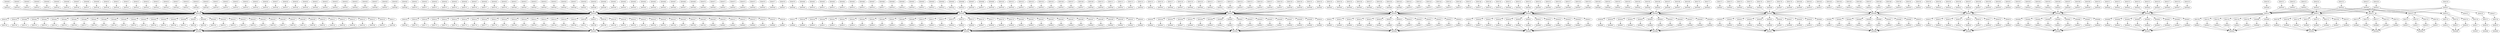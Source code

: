 digraph {
	ID00000 -> ID00229 ;
	ID00001 -> ID00230 ;
	ID00002 -> ID00231 ;
	ID00003 -> ID00232 ;
	ID00004 -> ID00233 ;
	ID00005 -> ID00234 ;
	ID00006 -> ID00235 ;
	ID00007 -> ID00236 ;
	ID00008 -> ID00237 ;
	ID00009 -> ID00238 ;
	ID00010 -> ID00239 ;
	ID00011 -> ID00240 ;
	ID00012 -> ID00241 ;
	ID00013 -> ID00242 ;
	ID00014 -> ID00243 ;
	ID00015 -> ID00244 ;
	ID00016 -> ID00245 ;
	ID00017 -> ID00246 ;
	ID00018 -> ID00247 ;
	ID00019 -> ID00248 ;
	ID00020 -> ID00249 ;
	ID00021 -> ID00250 ;
	ID00022 -> ID00251 ;
	ID00023 -> ID00252 ;
	ID00024 -> ID00253 ;
	ID00025 -> ID00254 ;
	ID00026 -> ID00255 ;
	ID00027 -> ID00256 ;
	ID00028 -> ID00257 ;
	ID00029 -> ID00258 ;
	ID00030 -> ID00259 ;
	ID00031 -> ID00260 ;
	ID00032 -> ID00261 ;
	ID00033 -> ID00262 ;
	ID00034 -> ID00263 ;
	ID00035 -> ID00264 ;
	ID00036 -> ID00265 ;
	ID00037 -> ID00266 ;
	ID00038 -> ID00267 ;
	ID00039 -> ID00268 ;
	ID00040 -> ID00269 ;
	ID00041 -> ID00270 ;
	ID00042 -> ID00271 ;
	ID00043 -> ID00272 ;
	ID00044 -> ID00273 ;
	ID00045 -> ID00274 ;
	ID00046 -> ID00275 ;
	ID00047 -> ID00276 ;
	ID00048 -> ID00277 ;
	ID00049 -> ID00278 ;
	ID00050 -> ID00279 ;
	ID00051 -> ID00280 ;
	ID00052 -> ID00281 ;
	ID00053 -> ID00282 ;
	ID00054 -> ID00283 ;
	ID00055 -> ID00284 ;
	ID00056 -> ID00285 ;
	ID00057 -> ID00286 ;
	ID00058 -> ID00287 ;
	ID00059 -> ID00288 ;
	ID00060 -> ID00289 ;
	ID00061 -> ID00290 ;
	ID00062 -> ID00291 ;
	ID00063 -> ID00292 ;
	ID00064 -> ID00293 ;
	ID00065 -> ID00294 ;
	ID00066 -> ID00295 ;
	ID00067 -> ID00296 ;
	ID00068 -> ID00297 ;
	ID00069 -> ID00298 ;
	ID00070 -> ID00299 ;
	ID00071 -> ID00300 ;
	ID00072 -> ID00301 ;
	ID00073 -> ID00302 ;
	ID00074 -> ID00303 ;
	ID00075 -> ID00304 ;
	ID00076 -> ID00305 ;
	ID00077 -> ID00306 ;
	ID00078 -> ID00307 ;
	ID00079 -> ID00308 ;
	ID00080 -> ID00309 ;
	ID00081 -> ID00310 ;
	ID00082 -> ID00311 ;
	ID00083 -> ID00312 ;
	ID00084 -> ID00313 ;
	ID00085 -> ID00314 ;
	ID00086 -> ID00315 ;
	ID00087 -> ID00316 ;
	ID00088 -> ID00317 ;
	ID00089 -> ID00318 ;
	ID00090 -> ID00319 ;
	ID00091 -> ID00320 ;
	ID00092 -> ID00321 ;
	ID00093 -> ID00322 ;
	ID00094 -> ID00323 ;
	ID00095 -> ID00324 ;
	ID00096 -> ID00325 ;
	ID00097 -> ID00326 ;
	ID00098 -> ID00327 ;
	ID00099 -> ID00328 ;
	ID00100 -> ID00329 ;
	ID00101 -> ID00330 ;
	ID00102 -> ID00331 ;
	ID00103 -> ID00332 ;
	ID00104 -> ID00333 ;
	ID00105 -> ID00334 ;
	ID00106 -> ID00335 ;
	ID00107 -> ID00336 ;
	ID00108 -> ID00337 ;
	ID00109 -> ID00338 ;
	ID00110 -> ID00339 ;
	ID00111 -> ID00340 ;
	ID00112 -> ID00341 ;
	ID00113 -> ID00342 ;
	ID00114 -> ID00343 ;
	ID00115 -> ID00344 ;
	ID00116 -> ID00345 ;
	ID00117 -> ID00346 ;
	ID00118 -> ID00347 ;
	ID00119 -> ID00348 ;
	ID00120 -> ID00349 ;
	ID00121 -> ID00350 ;
	ID00122 -> ID00351 ;
	ID00123 -> ID00352 ;
	ID00124 -> ID00353 ;
	ID00125 -> ID00354 ;
	ID00126 -> ID00355 ;
	ID00127 -> ID00356 ;
	ID00128 -> ID00357 ;
	ID00129 -> ID00358 ;
	ID00130 -> ID00359 ;
	ID00131 -> ID00360 ;
	ID00132 -> ID00361 ;
	ID00133 -> ID00362 ;
	ID00134 -> ID00363 ;
	ID00135 -> ID00364 ;
	ID00136 -> ID00365 ;
	ID00137 -> ID00366 ;
	ID00138 -> ID00367 ;
	ID00139 -> ID00368 ;
	ID00140 -> ID00369 ;
	ID00141 -> ID00370 ;
	ID00142 -> ID00371 ;
	ID00143 -> ID00372 ;
	ID00144 -> ID00373 ;
	ID00145 -> ID00374 ;
	ID00146 -> ID00375 ;
	ID00147 -> ID00376 ;
	ID00148 -> ID00377 ;
	ID00149 -> ID00378 ;
	ID00150 -> ID00379 ;
	ID00151 -> ID00380 ;
	ID00152 -> ID00381 ;
	ID00153 -> ID00382 ;
	ID00154 -> ID00383 ;
	ID00155 -> ID00384 ;
	ID00156 -> ID00385 ;
	ID00157 -> ID00386 ;
	ID00158 -> ID00387 ;
	ID00159 -> ID00388 ;
	ID00160 -> ID00389 ;
	ID00161 -> ID00390 ;
	ID00162 -> ID00391 ;
	ID00163 -> ID00392 ;
	ID00164 -> ID00393 ;
	ID00165 -> ID00394 ;
	ID00166 -> ID00395 ;
	ID00167 -> ID00396 ;
	ID00168 -> ID00397 ;
	ID00169 -> ID00398 ;
	ID00170 -> ID00399 ;
	ID00171 -> ID00400 ;
	ID00172 -> ID00401 ;
	ID00173 -> ID00402 ;
	ID00174 -> ID00403 ;
	ID00175 -> ID00404 ;
	ID00176 -> ID00405 ;
	ID00177 -> ID00406 ;
	ID00178 -> ID00407 ;
	ID00179 -> ID00408 ;
	ID00180 -> ID00409 ;
	ID00181 -> ID00410 ;
	ID00182 -> ID00411 ;
	ID00183 -> ID00412 ;
	ID00184 -> ID00413 ;
	ID00185 -> ID00414 ;
	ID00186 -> ID00415 ;
	ID00187 -> ID00416 ;
	ID00188 -> ID00417 ;
	ID00189 -> ID00418 ;
	ID00190 -> ID00419 ;
	ID00191 -> ID00420 ;
	ID00192 -> ID00421 ;
	ID00193 -> ID00422 ;
	ID00194 -> ID00423 ;
	ID00195 -> ID00424 ;
	ID00196 -> ID00425 ;
	ID00197 -> ID00426 ;
	ID00198 -> ID00427 ;
	ID00199 -> ID00428 ;
	ID00200 -> ID00429 ;
	ID00201 -> ID00430 ;
	ID00202 -> ID00431 ;
	ID00203 -> ID00432 ;
	ID00204 -> ID00433 ;
	ID00205 -> ID00434 ;
	ID00206 -> ID00435 ;
	ID00207 -> ID00436 ;
	ID00208 -> ID00437 ;
	ID00209 -> ID00438 ;
	ID00210 -> ID00439 ;
	ID00211 -> ID00440 ;
	ID00212 -> ID00441 ;
	ID00213 -> ID00442 ;
	ID00214 -> ID00443 ;
	ID00215 -> ID00444 ;
	ID00216 -> ID00445 ;
	ID00217 -> ID00446 ;
	ID00218 -> ID00447 ;
	ID00219 -> ID00448 ;
	ID00220 -> ID00449 ;
	ID00221 -> ID00450 ;
	ID00222 -> ID00451 ;
	ID00223 -> ID00452 ;
	ID00224 -> ID00453 ;
	ID00225 -> ID00454 ;
	ID00226 -> ID00455 ;
	ID00227 -> ID00456 ;
	ID00228 -> ID00457 ;
	ID00250 -> ID00458 ;
	ID00251 -> ID00458 ;
	ID00254 -> ID00458 ;
	ID00255 -> ID00458 ;
	ID00252 -> ID00458 ;
	ID00253 -> ID00458 ;
	ID00258 -> ID00458 ;
	ID00259 -> ID00458 ;
	ID00256 -> ID00458 ;
	ID00257 -> ID00458 ;
	ID00240 -> ID00458 ;
	ID00244 -> ID00458 ;
	ID00243 -> ID00458 ;
	ID00242 -> ID00458 ;
	ID00241 -> ID00458 ;
	ID00248 -> ID00458 ;
	ID00229 -> ID00458 ;
	ID00247 -> ID00458 ;
	ID00246 -> ID00458 ;
	ID00245 -> ID00458 ;
	ID00249 -> ID00458 ;
	ID00260 -> ID00458 ;
	ID00261 -> ID00458 ;
	ID00262 -> ID00458 ;
	ID00263 -> ID00458 ;
	ID00264 -> ID00458 ;
	ID00265 -> ID00458 ;
	ID00266 -> ID00458 ;
	ID00267 -> ID00458 ;
	ID00268 -> ID00458 ;
	ID00231 -> ID00458 ;
	ID00230 -> ID00458 ;
	ID00233 -> ID00458 ;
	ID00232 -> ID00458 ;
	ID00235 -> ID00458 ;
	ID00234 -> ID00458 ;
	ID00237 -> ID00458 ;
	ID00236 -> ID00458 ;
	ID00239 -> ID00458 ;
	ID00238 -> ID00458 ;
	ID00276 -> ID00459 ;
	ID00277 -> ID00459 ;
	ID00274 -> ID00459 ;
	ID00275 -> ID00459 ;
	ID00272 -> ID00459 ;
	ID00273 -> ID00459 ;
	ID00270 -> ID00459 ;
	ID00271 -> ID00459 ;
	ID00295 -> ID00459 ;
	ID00294 -> ID00459 ;
	ID00293 -> ID00459 ;
	ID00292 -> ID00459 ;
	ID00299 -> ID00459 ;
	ID00298 -> ID00459 ;
	ID00297 -> ID00459 ;
	ID00278 -> ID00459 ;
	ID00296 -> ID00459 ;
	ID00279 -> ID00459 ;
	ID00290 -> ID00459 ;
	ID00291 -> ID00459 ;
	ID00306 -> ID00459 ;
	ID00307 -> ID00459 ;
	ID00304 -> ID00459 ;
	ID00305 -> ID00459 ;
	ID00302 -> ID00459 ;
	ID00303 -> ID00459 ;
	ID00300 -> ID00459 ;
	ID00301 -> ID00459 ;
	ID00285 -> ID00459 ;
	ID00286 -> ID00459 ;
	ID00287 -> ID00459 ;
	ID00288 -> ID00459 ;
	ID00281 -> ID00459 ;
	ID00282 -> ID00459 ;
	ID00283 -> ID00459 ;
	ID00284 -> ID00459 ;
	ID00269 -> ID00459 ;
	ID00289 -> ID00459 ;
	ID00280 -> ID00459 ;
	ID00319 -> ID00460 ;
	ID00320 -> ID00460 ;
	ID00321 -> ID00460 ;
	ID00343 -> ID00460 ;
	ID00324 -> ID00460 ;
	ID00342 -> ID00460 ;
	ID00325 -> ID00460 ;
	ID00341 -> ID00460 ;
	ID00322 -> ID00460 ;
	ID00340 -> ID00460 ;
	ID00323 -> ID00460 ;
	ID00328 -> ID00460 ;
	ID00329 -> ID00460 ;
	ID00326 -> ID00460 ;
	ID00327 -> ID00460 ;
	ID00309 -> ID00460 ;
	ID00308 -> ID00460 ;
	ID00338 -> ID00460 ;
	ID00337 -> ID00460 ;
	ID00339 -> ID00460 ;
	ID00334 -> ID00460 ;
	ID00333 -> ID00460 ;
	ID00336 -> ID00460 ;
	ID00335 -> ID00460 ;
	ID00310 -> ID00460 ;
	ID00311 -> ID00460 ;
	ID00330 -> ID00460 ;
	ID00312 -> ID00460 ;
	ID00313 -> ID00460 ;
	ID00332 -> ID00460 ;
	ID00314 -> ID00460 ;
	ID00331 -> ID00460 ;
	ID00315 -> ID00460 ;
	ID00316 -> ID00460 ;
	ID00317 -> ID00460 ;
	ID00318 -> ID00460 ;
	ID00356 -> ID00461 ;
	ID00355 -> ID00461 ;
	ID00358 -> ID00461 ;
	ID00349 -> ID00461 ;
	ID00357 -> ID00461 ;
	ID00348 -> ID00461 ;
	ID00347 -> ID00461 ;
	ID00359 -> ID00461 ;
	ID00346 -> ID00461 ;
	ID00345 -> ID00461 ;
	ID00344 -> ID00461 ;
	ID00361 -> ID00461 ;
	ID00360 -> ID00461 ;
	ID00350 -> ID00461 ;
	ID00352 -> ID00461 ;
	ID00351 -> ID00461 ;
	ID00354 -> ID00461 ;
	ID00353 -> ID00461 ;
	ID00369 -> ID00462 ;
	ID00368 -> ID00462 ;
	ID00367 -> ID00462 ;
	ID00366 -> ID00462 ;
	ID00372 -> ID00462 ;
	ID00371 -> ID00462 ;
	ID00370 -> ID00462 ;
	ID00365 -> ID00462 ;
	ID00375 -> ID00462 ;
	ID00364 -> ID00462 ;
	ID00363 -> ID00462 ;
	ID00374 -> ID00462 ;
	ID00362 -> ID00462 ;
	ID00373 -> ID00462 ;
	ID00379 -> ID00463 ;
	ID00388 -> ID00463 ;
	ID00378 -> ID00463 ;
	ID00377 -> ID00463 ;
	ID00381 -> ID00463 ;
	ID00380 -> ID00463 ;
	ID00383 -> ID00463 ;
	ID00382 -> ID00463 ;
	ID00376 -> ID00463 ;
	ID00385 -> ID00463 ;
	ID00384 -> ID00463 ;
	ID00387 -> ID00463 ;
	ID00386 -> ID00463 ;
	ID00389 -> ID00464 ;
	ID00390 -> ID00464 ;
	ID00399 -> ID00464 ;
	ID00398 -> ID00464 ;
	ID00400 -> ID00464 ;
	ID00397 -> ID00464 ;
	ID00396 -> ID00464 ;
	ID00395 -> ID00464 ;
	ID00394 -> ID00464 ;
	ID00393 -> ID00464 ;
	ID00392 -> ID00464 ;
	ID00391 -> ID00464 ;
	ID00411 -> ID00465 ;
	ID00410 -> ID00465 ;
	ID00401 -> ID00465 ;
	ID00402 -> ID00465 ;
	ID00407 -> ID00465 ;
	ID00403 -> ID00465 ;
	ID00408 -> ID00465 ;
	ID00404 -> ID00465 ;
	ID00409 -> ID00465 ;
	ID00405 -> ID00465 ;
	ID00406 -> ID00465 ;
	ID00415 -> ID00466 ;
	ID00414 -> ID00466 ;
	ID00417 -> ID00466 ;
	ID00416 -> ID00466 ;
	ID00413 -> ID00466 ;
	ID00421 -> ID00466 ;
	ID00412 -> ID00466 ;
	ID00420 -> ID00466 ;
	ID00418 -> ID00466 ;
	ID00419 -> ID00466 ;
	ID00428 -> ID00467 ;
	ID00427 -> ID00467 ;
	ID00426 -> ID00467 ;
	ID00425 -> ID00467 ;
	ID00424 -> ID00467 ;
	ID00423 -> ID00467 ;
	ID00422 -> ID00467 ;
	ID00429 -> ID00467 ;
	ID00430 -> ID00467 ;
	ID00433 -> ID00468 ;
	ID00432 -> ID00468 ;
	ID00435 -> ID00468 ;
	ID00434 -> ID00468 ;
	ID00437 -> ID00468 ;
	ID00436 -> ID00468 ;
	ID00439 -> ID00468 ;
	ID00438 -> ID00468 ;
	ID00431 -> ID00468 ;
	ID00446 -> ID00469 ;
	ID00445 -> ID00469 ;
	ID00444 -> ID00469 ;
	ID00443 -> ID00469 ;
	ID00448 -> ID00469 ;
	ID00447 -> ID00469 ;
	ID00442 -> ID00469 ;
	ID00441 -> ID00469 ;
	ID00440 -> ID00469 ;
	ID00450 -> ID00470 ;
	ID00451 -> ID00470 ;
	ID00452 -> ID00470 ;
	ID00453 -> ID00470 ;
	ID00449 -> ID00470 ;
	ID00454 -> ID00470 ;
	ID00455 -> ID00470 ;
	ID00456 -> ID00470 ;
	ID00450 -> ID00471 ;
	ID00451 -> ID00471 ;
	ID00452 -> ID00471 ;
	ID00453 -> ID00471 ;
	ID00454 -> ID00471 ;
	ID00455 -> ID00471 ;
	ID00456 -> ID00471 ;
	ID00457 -> ID00471 ;
	ID00453 -> ID00472 ;
	ID00454 -> ID00472 ;
	ID00455 -> ID00472 ;
	ID00456 -> ID00472 ;
	ID00457 -> ID00472 ;
	ID00454 -> ID00473 ;
	ID00455 -> ID00473 ;
	ID00456 -> ID00473 ;
	ID00457 -> ID00473 ;
	ID00455 -> ID00474 ;
	ID00456 -> ID00474 ;
	ID00457 -> ID00474 ;
	ID00457 -> ID00475 ;
	ID00457 -> ID00476 ;
	ID00457 -> ID00477 ;
	ID00458 -> ID00478 ;
	ID00458 -> ID00479 ;
	ID00458 -> ID00480 ;
	ID00458 -> ID00481 ;
	ID00458 -> ID00482 ;
	ID00458 -> ID00483 ;
	ID00458 -> ID00484 ;
	ID00458 -> ID00485 ;
	ID00458 -> ID00486 ;
	ID00458 -> ID00487 ;
	ID00458 -> ID00488 ;
	ID00458 -> ID00489 ;
	ID00458 -> ID00490 ;
	ID00458 -> ID00491 ;
	ID00458 -> ID00492 ;
	ID00458 -> ID00493 ;
	ID00458 -> ID00494 ;
	ID00458 -> ID00495 ;
	ID00458 -> ID00496 ;
	ID00458 -> ID00497 ;
	ID00458 -> ID00498 ;
	ID00458 -> ID00499 ;
	ID00458 -> ID00500 ;
	ID00458 -> ID00501 ;
	ID00458 -> ID00502 ;
	ID00458 -> ID00503 ;
	ID00458 -> ID00504 ;
	ID00458 -> ID00505 ;
	ID00458 -> ID00506 ;
	ID00458 -> ID00507 ;
	ID00458 -> ID00508 ;
	ID00458 -> ID00509 ;
	ID00458 -> ID00510 ;
	ID00458 -> ID00511 ;
	ID00458 -> ID00512 ;
	ID00458 -> ID00513 ;
	ID00458 -> ID00514 ;
	ID00458 -> ID00515 ;
	ID00458 -> ID00516 ;
	ID00458 -> ID00517 ;
	ID00459 -> ID00518 ;
	ID00459 -> ID00519 ;
	ID00459 -> ID00520 ;
	ID00459 -> ID00521 ;
	ID00459 -> ID00522 ;
	ID00459 -> ID00523 ;
	ID00459 -> ID00524 ;
	ID00459 -> ID00525 ;
	ID00459 -> ID00526 ;
	ID00459 -> ID00527 ;
	ID00459 -> ID00528 ;
	ID00459 -> ID00529 ;
	ID00459 -> ID00530 ;
	ID00459 -> ID00531 ;
	ID00459 -> ID00532 ;
	ID00459 -> ID00533 ;
	ID00459 -> ID00534 ;
	ID00459 -> ID00535 ;
	ID00459 -> ID00536 ;
	ID00459 -> ID00537 ;
	ID00459 -> ID00538 ;
	ID00459 -> ID00539 ;
	ID00459 -> ID00540 ;
	ID00459 -> ID00541 ;
	ID00459 -> ID00542 ;
	ID00459 -> ID00543 ;
	ID00459 -> ID00544 ;
	ID00459 -> ID00545 ;
	ID00459 -> ID00546 ;
	ID00459 -> ID00547 ;
	ID00459 -> ID00548 ;
	ID00459 -> ID00549 ;
	ID00459 -> ID00550 ;
	ID00459 -> ID00551 ;
	ID00459 -> ID00552 ;
	ID00459 -> ID00553 ;
	ID00459 -> ID00554 ;
	ID00459 -> ID00555 ;
	ID00459 -> ID00556 ;
	ID00460 -> ID00557 ;
	ID00460 -> ID00558 ;
	ID00460 -> ID00559 ;
	ID00460 -> ID00560 ;
	ID00460 -> ID00561 ;
	ID00460 -> ID00562 ;
	ID00460 -> ID00563 ;
	ID00460 -> ID00564 ;
	ID00460 -> ID00565 ;
	ID00460 -> ID00566 ;
	ID00460 -> ID00567 ;
	ID00460 -> ID00568 ;
	ID00460 -> ID00569 ;
	ID00460 -> ID00570 ;
	ID00460 -> ID00571 ;
	ID00460 -> ID00572 ;
	ID00460 -> ID00573 ;
	ID00460 -> ID00574 ;
	ID00460 -> ID00575 ;
	ID00460 -> ID00576 ;
	ID00460 -> ID00577 ;
	ID00460 -> ID00578 ;
	ID00460 -> ID00579 ;
	ID00460 -> ID00580 ;
	ID00460 -> ID00581 ;
	ID00460 -> ID00582 ;
	ID00460 -> ID00583 ;
	ID00460 -> ID00584 ;
	ID00460 -> ID00585 ;
	ID00460 -> ID00586 ;
	ID00460 -> ID00587 ;
	ID00460 -> ID00588 ;
	ID00460 -> ID00589 ;
	ID00460 -> ID00590 ;
	ID00460 -> ID00591 ;
	ID00460 -> ID00592 ;
	ID00461 -> ID00593 ;
	ID00461 -> ID00594 ;
	ID00461 -> ID00595 ;
	ID00461 -> ID00596 ;
	ID00461 -> ID00597 ;
	ID00461 -> ID00598 ;
	ID00461 -> ID00599 ;
	ID00461 -> ID00600 ;
	ID00461 -> ID00601 ;
	ID00461 -> ID00602 ;
	ID00461 -> ID00603 ;
	ID00461 -> ID00604 ;
	ID00461 -> ID00605 ;
	ID00461 -> ID00606 ;
	ID00461 -> ID00607 ;
	ID00461 -> ID00608 ;
	ID00461 -> ID00609 ;
	ID00461 -> ID00610 ;
	ID00462 -> ID00611 ;
	ID00462 -> ID00612 ;
	ID00462 -> ID00613 ;
	ID00462 -> ID00614 ;
	ID00462 -> ID00615 ;
	ID00462 -> ID00616 ;
	ID00462 -> ID00617 ;
	ID00462 -> ID00618 ;
	ID00462 -> ID00619 ;
	ID00462 -> ID00620 ;
	ID00462 -> ID00621 ;
	ID00462 -> ID00622 ;
	ID00462 -> ID00623 ;
	ID00462 -> ID00624 ;
	ID00463 -> ID00625 ;
	ID00463 -> ID00626 ;
	ID00463 -> ID00627 ;
	ID00463 -> ID00628 ;
	ID00463 -> ID00629 ;
	ID00463 -> ID00630 ;
	ID00463 -> ID00631 ;
	ID00463 -> ID00632 ;
	ID00463 -> ID00633 ;
	ID00463 -> ID00634 ;
	ID00463 -> ID00635 ;
	ID00463 -> ID00636 ;
	ID00463 -> ID00637 ;
	ID00464 -> ID00638 ;
	ID00464 -> ID00639 ;
	ID00464 -> ID00640 ;
	ID00464 -> ID00641 ;
	ID00464 -> ID00642 ;
	ID00464 -> ID00643 ;
	ID00464 -> ID00644 ;
	ID00464 -> ID00645 ;
	ID00464 -> ID00646 ;
	ID00464 -> ID00647 ;
	ID00464 -> ID00648 ;
	ID00464 -> ID00649 ;
	ID00465 -> ID00650 ;
	ID00465 -> ID00651 ;
	ID00465 -> ID00652 ;
	ID00465 -> ID00653 ;
	ID00465 -> ID00654 ;
	ID00465 -> ID00655 ;
	ID00465 -> ID00656 ;
	ID00465 -> ID00657 ;
	ID00465 -> ID00658 ;
	ID00465 -> ID00659 ;
	ID00465 -> ID00660 ;
	ID00466 -> ID00661 ;
	ID00466 -> ID00662 ;
	ID00466 -> ID00663 ;
	ID00466 -> ID00664 ;
	ID00466 -> ID00665 ;
	ID00466 -> ID00666 ;
	ID00466 -> ID00667 ;
	ID00466 -> ID00668 ;
	ID00466 -> ID00669 ;
	ID00466 -> ID00670 ;
	ID00467 -> ID00671 ;
	ID00467 -> ID00672 ;
	ID00467 -> ID00673 ;
	ID00467 -> ID00674 ;
	ID00467 -> ID00675 ;
	ID00467 -> ID00676 ;
	ID00467 -> ID00677 ;
	ID00467 -> ID00678 ;
	ID00467 -> ID00679 ;
	ID00468 -> ID00680 ;
	ID00468 -> ID00681 ;
	ID00468 -> ID00682 ;
	ID00468 -> ID00683 ;
	ID00468 -> ID00684 ;
	ID00468 -> ID00685 ;
	ID00468 -> ID00686 ;
	ID00468 -> ID00687 ;
	ID00468 -> ID00688 ;
	ID00469 -> ID00689 ;
	ID00469 -> ID00690 ;
	ID00469 -> ID00691 ;
	ID00469 -> ID00692 ;
	ID00469 -> ID00693 ;
	ID00469 -> ID00694 ;
	ID00469 -> ID00695 ;
	ID00469 -> ID00696 ;
	ID00469 -> ID00697 ;
	ID00470 -> ID00698 ;
	ID00470 -> ID00699 ;
	ID00470 -> ID00700 ;
	ID00470 -> ID00701 ;
	ID00470 -> ID00702 ;
	ID00470 -> ID00703 ;
	ID00470 -> ID00704 ;
	ID00470 -> ID00705 ;
	ID00471 -> ID00706 ;
	ID00471 -> ID00707 ;
	ID00471 -> ID00708 ;
	ID00471 -> ID00709 ;
	ID00471 -> ID00710 ;
	ID00471 -> ID00711 ;
	ID00471 -> ID00712 ;
	ID00471 -> ID00713 ;
	ID00472 -> ID00714 ;
	ID00472 -> ID00715 ;
	ID00472 -> ID00716 ;
	ID00472 -> ID00717 ;
	ID00472 -> ID00718 ;
	ID00473 -> ID00719 ;
	ID00473 -> ID00720 ;
	ID00473 -> ID00721 ;
	ID00473 -> ID00722 ;
	ID00474 -> ID00723 ;
	ID00474 -> ID00724 ;
	ID00474 -> ID00725 ;
	ID00475 -> ID00726 ;
	ID00476 -> ID00727 ;
	ID00477 -> ID00728 ;
	ID00478 -> ID00729 ;
	ID00479 -> ID00730 ;
	ID00480 -> ID00731 ;
	ID00481 -> ID00732 ;
	ID00482 -> ID00733 ;
	ID00483 -> ID00734 ;
	ID00484 -> ID00735 ;
	ID00485 -> ID00736 ;
	ID00486 -> ID00737 ;
	ID00487 -> ID00738 ;
	ID00488 -> ID00739 ;
	ID00489 -> ID00740 ;
	ID00490 -> ID00741 ;
	ID00491 -> ID00742 ;
	ID00492 -> ID00743 ;
	ID00493 -> ID00744 ;
	ID00494 -> ID00745 ;
	ID00495 -> ID00746 ;
	ID00496 -> ID00747 ;
	ID00497 -> ID00748 ;
	ID00498 -> ID00749 ;
	ID00499 -> ID00750 ;
	ID00500 -> ID00751 ;
	ID00501 -> ID00752 ;
	ID00502 -> ID00753 ;
	ID00503 -> ID00754 ;
	ID00504 -> ID00755 ;
	ID00505 -> ID00756 ;
	ID00506 -> ID00757 ;
	ID00507 -> ID00758 ;
	ID00508 -> ID00759 ;
	ID00509 -> ID00760 ;
	ID00510 -> ID00761 ;
	ID00511 -> ID00762 ;
	ID00512 -> ID00763 ;
	ID00513 -> ID00764 ;
	ID00514 -> ID00765 ;
	ID00515 -> ID00766 ;
	ID00516 -> ID00767 ;
	ID00517 -> ID00768 ;
	ID00518 -> ID00769 ;
	ID00519 -> ID00770 ;
	ID00520 -> ID00771 ;
	ID00521 -> ID00772 ;
	ID00522 -> ID00773 ;
	ID00523 -> ID00774 ;
	ID00524 -> ID00775 ;
	ID00525 -> ID00776 ;
	ID00526 -> ID00777 ;
	ID00527 -> ID00778 ;
	ID00528 -> ID00779 ;
	ID00529 -> ID00780 ;
	ID00530 -> ID00781 ;
	ID00531 -> ID00782 ;
	ID00532 -> ID00783 ;
	ID00533 -> ID00784 ;
	ID00534 -> ID00785 ;
	ID00535 -> ID00786 ;
	ID00536 -> ID00787 ;
	ID00537 -> ID00788 ;
	ID00538 -> ID00789 ;
	ID00539 -> ID00790 ;
	ID00540 -> ID00791 ;
	ID00541 -> ID00792 ;
	ID00542 -> ID00793 ;
	ID00543 -> ID00794 ;
	ID00544 -> ID00795 ;
	ID00545 -> ID00796 ;
	ID00546 -> ID00797 ;
	ID00547 -> ID00798 ;
	ID00548 -> ID00799 ;
	ID00549 -> ID00800 ;
	ID00550 -> ID00801 ;
	ID00551 -> ID00802 ;
	ID00552 -> ID00803 ;
	ID00553 -> ID00804 ;
	ID00554 -> ID00805 ;
	ID00555 -> ID00806 ;
	ID00556 -> ID00807 ;
	ID00557 -> ID00808 ;
	ID00558 -> ID00809 ;
	ID00559 -> ID00810 ;
	ID00560 -> ID00811 ;
	ID00561 -> ID00812 ;
	ID00562 -> ID00813 ;
	ID00563 -> ID00814 ;
	ID00564 -> ID00815 ;
	ID00565 -> ID00816 ;
	ID00566 -> ID00817 ;
	ID00567 -> ID00818 ;
	ID00568 -> ID00819 ;
	ID00569 -> ID00820 ;
	ID00570 -> ID00821 ;
	ID00571 -> ID00822 ;
	ID00572 -> ID00823 ;
	ID00573 -> ID00824 ;
	ID00574 -> ID00825 ;
	ID00575 -> ID00826 ;
	ID00576 -> ID00827 ;
	ID00577 -> ID00828 ;
	ID00578 -> ID00829 ;
	ID00579 -> ID00830 ;
	ID00580 -> ID00831 ;
	ID00581 -> ID00832 ;
	ID00582 -> ID00833 ;
	ID00583 -> ID00834 ;
	ID00584 -> ID00835 ;
	ID00585 -> ID00836 ;
	ID00586 -> ID00837 ;
	ID00587 -> ID00838 ;
	ID00588 -> ID00839 ;
	ID00589 -> ID00840 ;
	ID00590 -> ID00841 ;
	ID00591 -> ID00842 ;
	ID00592 -> ID00843 ;
	ID00593 -> ID00844 ;
	ID00594 -> ID00845 ;
	ID00595 -> ID00846 ;
	ID00596 -> ID00847 ;
	ID00597 -> ID00848 ;
	ID00598 -> ID00849 ;
	ID00599 -> ID00850 ;
	ID00600 -> ID00851 ;
	ID00601 -> ID00852 ;
	ID00602 -> ID00853 ;
	ID00603 -> ID00854 ;
	ID00604 -> ID00855 ;
	ID00605 -> ID00856 ;
	ID00606 -> ID00857 ;
	ID00607 -> ID00858 ;
	ID00608 -> ID00859 ;
	ID00609 -> ID00860 ;
	ID00610 -> ID00861 ;
	ID00611 -> ID00862 ;
	ID00612 -> ID00863 ;
	ID00613 -> ID00864 ;
	ID00614 -> ID00865 ;
	ID00615 -> ID00866 ;
	ID00616 -> ID00867 ;
	ID00617 -> ID00868 ;
	ID00618 -> ID00869 ;
	ID00619 -> ID00870 ;
	ID00620 -> ID00871 ;
	ID00621 -> ID00872 ;
	ID00622 -> ID00873 ;
	ID00623 -> ID00874 ;
	ID00624 -> ID00875 ;
	ID00625 -> ID00876 ;
	ID00626 -> ID00877 ;
	ID00627 -> ID00878 ;
	ID00628 -> ID00879 ;
	ID00629 -> ID00880 ;
	ID00630 -> ID00881 ;
	ID00631 -> ID00882 ;
	ID00632 -> ID00883 ;
	ID00633 -> ID00884 ;
	ID00634 -> ID00885 ;
	ID00635 -> ID00886 ;
	ID00636 -> ID00887 ;
	ID00637 -> ID00888 ;
	ID00638 -> ID00889 ;
	ID00639 -> ID00890 ;
	ID00640 -> ID00891 ;
	ID00641 -> ID00892 ;
	ID00642 -> ID00893 ;
	ID00643 -> ID00894 ;
	ID00644 -> ID00895 ;
	ID00645 -> ID00896 ;
	ID00646 -> ID00897 ;
	ID00647 -> ID00898 ;
	ID00648 -> ID00899 ;
	ID00649 -> ID00900 ;
	ID00650 -> ID00901 ;
	ID00651 -> ID00902 ;
	ID00652 -> ID00903 ;
	ID00653 -> ID00904 ;
	ID00654 -> ID00905 ;
	ID00655 -> ID00906 ;
	ID00656 -> ID00907 ;
	ID00657 -> ID00908 ;
	ID00658 -> ID00909 ;
	ID00659 -> ID00910 ;
	ID00660 -> ID00911 ;
	ID00661 -> ID00912 ;
	ID00662 -> ID00913 ;
	ID00663 -> ID00914 ;
	ID00664 -> ID00915 ;
	ID00665 -> ID00916 ;
	ID00666 -> ID00917 ;
	ID00667 -> ID00918 ;
	ID00668 -> ID00919 ;
	ID00669 -> ID00920 ;
	ID00670 -> ID00921 ;
	ID00671 -> ID00922 ;
	ID00672 -> ID00923 ;
	ID00673 -> ID00924 ;
	ID00674 -> ID00925 ;
	ID00675 -> ID00926 ;
	ID00676 -> ID00927 ;
	ID00677 -> ID00928 ;
	ID00678 -> ID00929 ;
	ID00679 -> ID00930 ;
	ID00680 -> ID00931 ;
	ID00681 -> ID00932 ;
	ID00682 -> ID00933 ;
	ID00683 -> ID00934 ;
	ID00684 -> ID00935 ;
	ID00685 -> ID00936 ;
	ID00686 -> ID00937 ;
	ID00687 -> ID00938 ;
	ID00688 -> ID00939 ;
	ID00689 -> ID00940 ;
	ID00690 -> ID00941 ;
	ID00691 -> ID00942 ;
	ID00692 -> ID00943 ;
	ID00693 -> ID00944 ;
	ID00694 -> ID00945 ;
	ID00695 -> ID00946 ;
	ID00696 -> ID00947 ;
	ID00697 -> ID00948 ;
	ID00698 -> ID00949 ;
	ID00699 -> ID00950 ;
	ID00700 -> ID00951 ;
	ID00701 -> ID00952 ;
	ID00702 -> ID00953 ;
	ID00703 -> ID00954 ;
	ID00704 -> ID00955 ;
	ID00705 -> ID00956 ;
	ID00706 -> ID00957 ;
	ID00707 -> ID00958 ;
	ID00708 -> ID00959 ;
	ID00709 -> ID00960 ;
	ID00710 -> ID00961 ;
	ID00711 -> ID00962 ;
	ID00712 -> ID00963 ;
	ID00713 -> ID00964 ;
	ID00714 -> ID00965 ;
	ID00715 -> ID00966 ;
	ID00716 -> ID00967 ;
	ID00717 -> ID00968 ;
	ID00718 -> ID00969 ;
	ID00719 -> ID00970 ;
	ID00720 -> ID00971 ;
	ID00721 -> ID00972 ;
	ID00722 -> ID00973 ;
	ID00723 -> ID00974 ;
	ID00724 -> ID00975 ;
	ID00725 -> ID00976 ;
	ID00726 -> ID00977 ;
	ID00727 -> ID00978 ;
	ID00728 -> ID00979 ;
	ID00735 -> ID00980 ;
	ID00753 -> ID00980 ;
	ID00754 -> ID00980 ;
	ID00736 -> ID00980 ;
	ID00733 -> ID00980 ;
	ID00751 -> ID00980 ;
	ID00734 -> ID00980 ;
	ID00752 -> ID00980 ;
	ID00757 -> ID00980 ;
	ID00731 -> ID00980 ;
	ID00758 -> ID00980 ;
	ID00732 -> ID00980 ;
	ID00755 -> ID00980 ;
	ID00756 -> ID00980 ;
	ID00730 -> ID00980 ;
	ID00750 -> ID00980 ;
	ID00749 -> ID00980 ;
	ID00748 -> ID00980 ;
	ID00729 -> ID00980 ;
	ID00762 -> ID00980 ;
	ID00744 -> ID00980 ;
	ID00763 -> ID00980 ;
	ID00745 -> ID00980 ;
	ID00764 -> ID00980 ;
	ID00746 -> ID00980 ;
	ID00765 -> ID00980 ;
	ID00747 -> ID00980 ;
	ID00766 -> ID00980 ;
	ID00740 -> ID00980 ;
	ID00767 -> ID00980 ;
	ID00741 -> ID00980 ;
	ID00768 -> ID00980 ;
	ID00742 -> ID00980 ;
	ID00743 -> ID00980 ;
	ID00760 -> ID00980 ;
	ID00761 -> ID00980 ;
	ID00759 -> ID00980 ;
	ID00738 -> ID00980 ;
	ID00737 -> ID00980 ;
	ID00739 -> ID00980 ;
	ID00770 -> ID00981 ;
	ID00772 -> ID00981 ;
	ID00790 -> ID00981 ;
	ID00771 -> ID00981 ;
	ID00792 -> ID00981 ;
	ID00791 -> ID00981 ;
	ID00794 -> ID00981 ;
	ID00793 -> ID00981 ;
	ID00796 -> ID00981 ;
	ID00778 -> ID00981 ;
	ID00795 -> ID00981 ;
	ID00777 -> ID00981 ;
	ID00798 -> ID00981 ;
	ID00797 -> ID00981 ;
	ID00779 -> ID00981 ;
	ID00774 -> ID00981 ;
	ID00799 -> ID00981 ;
	ID00773 -> ID00981 ;
	ID00776 -> ID00981 ;
	ID00775 -> ID00981 ;
	ID00804 -> ID00981 ;
	ID00803 -> ID00981 ;
	ID00806 -> ID00981 ;
	ID00805 -> ID00981 ;
	ID00800 -> ID00981 ;
	ID00807 -> ID00981 ;
	ID00802 -> ID00981 ;
	ID00801 -> ID00981 ;
	ID00769 -> ID00981 ;
	ID00783 -> ID00981 ;
	ID00782 -> ID00981 ;
	ID00781 -> ID00981 ;
	ID00780 -> ID00981 ;
	ID00789 -> ID00981 ;
	ID00788 -> ID00981 ;
	ID00787 -> ID00981 ;
	ID00786 -> ID00981 ;
	ID00785 -> ID00981 ;
	ID00784 -> ID00981 ;
	ID00817 -> ID00982 ;
	ID00816 -> ID00982 ;
	ID00815 -> ID00982 ;
	ID00814 -> ID00982 ;
	ID00839 -> ID00982 ;
	ID00838 -> ID00982 ;
	ID00837 -> ID00982 ;
	ID00819 -> ID00982 ;
	ID00836 -> ID00982 ;
	ID00818 -> ID00982 ;
	ID00820 -> ID00982 ;
	ID00843 -> ID00982 ;
	ID00841 -> ID00982 ;
	ID00823 -> ID00982 ;
	ID00842 -> ID00982 ;
	ID00824 -> ID00982 ;
	ID00821 -> ID00982 ;
	ID00840 -> ID00982 ;
	ID00822 -> ID00982 ;
	ID00829 -> ID00982 ;
	ID00808 -> ID00982 ;
	ID00826 -> ID00982 ;
	ID00825 -> ID00982 ;
	ID00828 -> ID00982 ;
	ID00809 -> ID00982 ;
	ID00827 -> ID00982 ;
	ID00832 -> ID00982 ;
	ID00833 -> ID00982 ;
	ID00834 -> ID00982 ;
	ID00835 -> ID00982 ;
	ID00810 -> ID00982 ;
	ID00811 -> ID00982 ;
	ID00812 -> ID00982 ;
	ID00830 -> ID00982 ;
	ID00813 -> ID00982 ;
	ID00831 -> ID00982 ;
	ID00847 -> ID00983 ;
	ID00848 -> ID00983 ;
	ID00858 -> ID00983 ;
	ID00849 -> ID00983 ;
	ID00859 -> ID00983 ;
	ID00851 -> ID00983 ;
	ID00850 -> ID00983 ;
	ID00853 -> ID00983 ;
	ID00861 -> ID00983 ;
	ID00852 -> ID00983 ;
	ID00855 -> ID00983 ;
	ID00854 -> ID00983 ;
	ID00857 -> ID00983 ;
	ID00856 -> ID00983 ;
	ID00845 -> ID00983 ;
	ID00846 -> ID00983 ;
	ID00844 -> ID00983 ;
	ID00860 -> ID00983 ;
	ID00869 -> ID00984 ;
	ID00864 -> ID00984 ;
	ID00863 -> ID00984 ;
	ID00862 -> ID00984 ;
	ID00868 -> ID00984 ;
	ID00873 -> ID00984 ;
	ID00867 -> ID00984 ;
	ID00872 -> ID00984 ;
	ID00875 -> ID00984 ;
	ID00866 -> ID00984 ;
	ID00865 -> ID00984 ;
	ID00874 -> ID00984 ;
	ID00871 -> ID00984 ;
	ID00870 -> ID00984 ;
	ID00877 -> ID00985 ;
	ID00876 -> ID00985 ;
	ID00879 -> ID00985 ;
	ID00888 -> ID00985 ;
	ID00878 -> ID00985 ;
	ID00887 -> ID00985 ;
	ID00886 -> ID00985 ;
	ID00885 -> ID00985 ;
	ID00884 -> ID00985 ;
	ID00883 -> ID00985 ;
	ID00882 -> ID00985 ;
	ID00881 -> ID00985 ;
	ID00880 -> ID00985 ;
	ID00889 -> ID00986 ;
	ID00892 -> ID00986 ;
	ID00893 -> ID00986 ;
	ID00890 -> ID00986 ;
	ID00891 -> ID00986 ;
	ID00896 -> ID00986 ;
	ID00897 -> ID00986 ;
	ID00894 -> ID00986 ;
	ID00900 -> ID00986 ;
	ID00895 -> ID00986 ;
	ID00898 -> ID00986 ;
	ID00899 -> ID00986 ;
	ID00904 -> ID00987 ;
	ID00905 -> ID00987 ;
	ID00902 -> ID00987 ;
	ID00903 -> ID00987 ;
	ID00908 -> ID00987 ;
	ID00909 -> ID00987 ;
	ID00906 -> ID00987 ;
	ID00907 -> ID00987 ;
	ID00901 -> ID00987 ;
	ID00911 -> ID00987 ;
	ID00910 -> ID00987 ;
	ID00913 -> ID00988 ;
	ID00914 -> ID00988 ;
	ID00915 -> ID00988 ;
	ID00916 -> ID00988 ;
	ID00917 -> ID00988 ;
	ID00918 -> ID00988 ;
	ID00919 -> ID00988 ;
	ID00921 -> ID00988 ;
	ID00912 -> ID00988 ;
	ID00920 -> ID00988 ;
	ID00930 -> ID00989 ;
	ID00925 -> ID00989 ;
	ID00924 -> ID00989 ;
	ID00927 -> ID00989 ;
	ID00926 -> ID00989 ;
	ID00929 -> ID00989 ;
	ID00928 -> ID00989 ;
	ID00923 -> ID00989 ;
	ID00922 -> ID00989 ;
	ID00931 -> ID00990 ;
	ID00932 -> ID00990 ;
	ID00933 -> ID00990 ;
	ID00934 -> ID00990 ;
	ID00938 -> ID00990 ;
	ID00937 -> ID00990 ;
	ID00936 -> ID00990 ;
	ID00935 -> ID00990 ;
	ID00939 -> ID00990 ;
	ID00940 -> ID00991 ;
	ID00941 -> ID00991 ;
	ID00944 -> ID00991 ;
	ID00945 -> ID00991 ;
	ID00942 -> ID00991 ;
	ID00943 -> ID00991 ;
	ID00947 -> ID00991 ;
	ID00946 -> ID00991 ;
	ID00948 -> ID00991 ;
	ID00953 -> ID00992 ;
	ID00954 -> ID00992 ;
	ID00955 -> ID00992 ;
	ID00956 -> ID00992 ;
	ID00950 -> ID00992 ;
	ID00951 -> ID00992 ;
	ID00952 -> ID00992 ;
	ID00949 -> ID00992 ;
	ID00964 -> ID00993 ;
	ID00962 -> ID00993 ;
	ID00963 -> ID00993 ;
	ID00960 -> ID00993 ;
	ID00961 -> ID00993 ;
	ID00959 -> ID00993 ;
	ID00958 -> ID00993 ;
	ID00957 -> ID00993 ;
	ID00968 -> ID00994 ;
	ID00966 -> ID00994 ;
	ID00969 -> ID00994 ;
	ID00967 -> ID00994 ;
	ID00965 -> ID00994 ;
	ID00970 -> ID00995 ;
	ID00972 -> ID00995 ;
	ID00971 -> ID00995 ;
	ID00973 -> ID00995 ;
	ID00974 -> ID00996 ;
	ID00976 -> ID00996 ;
	ID00975 -> ID00996 ;
	ID00977 -> ID00997 ;
	ID00978 -> ID00998 ;
	ID00979 -> ID00999 ;
}
